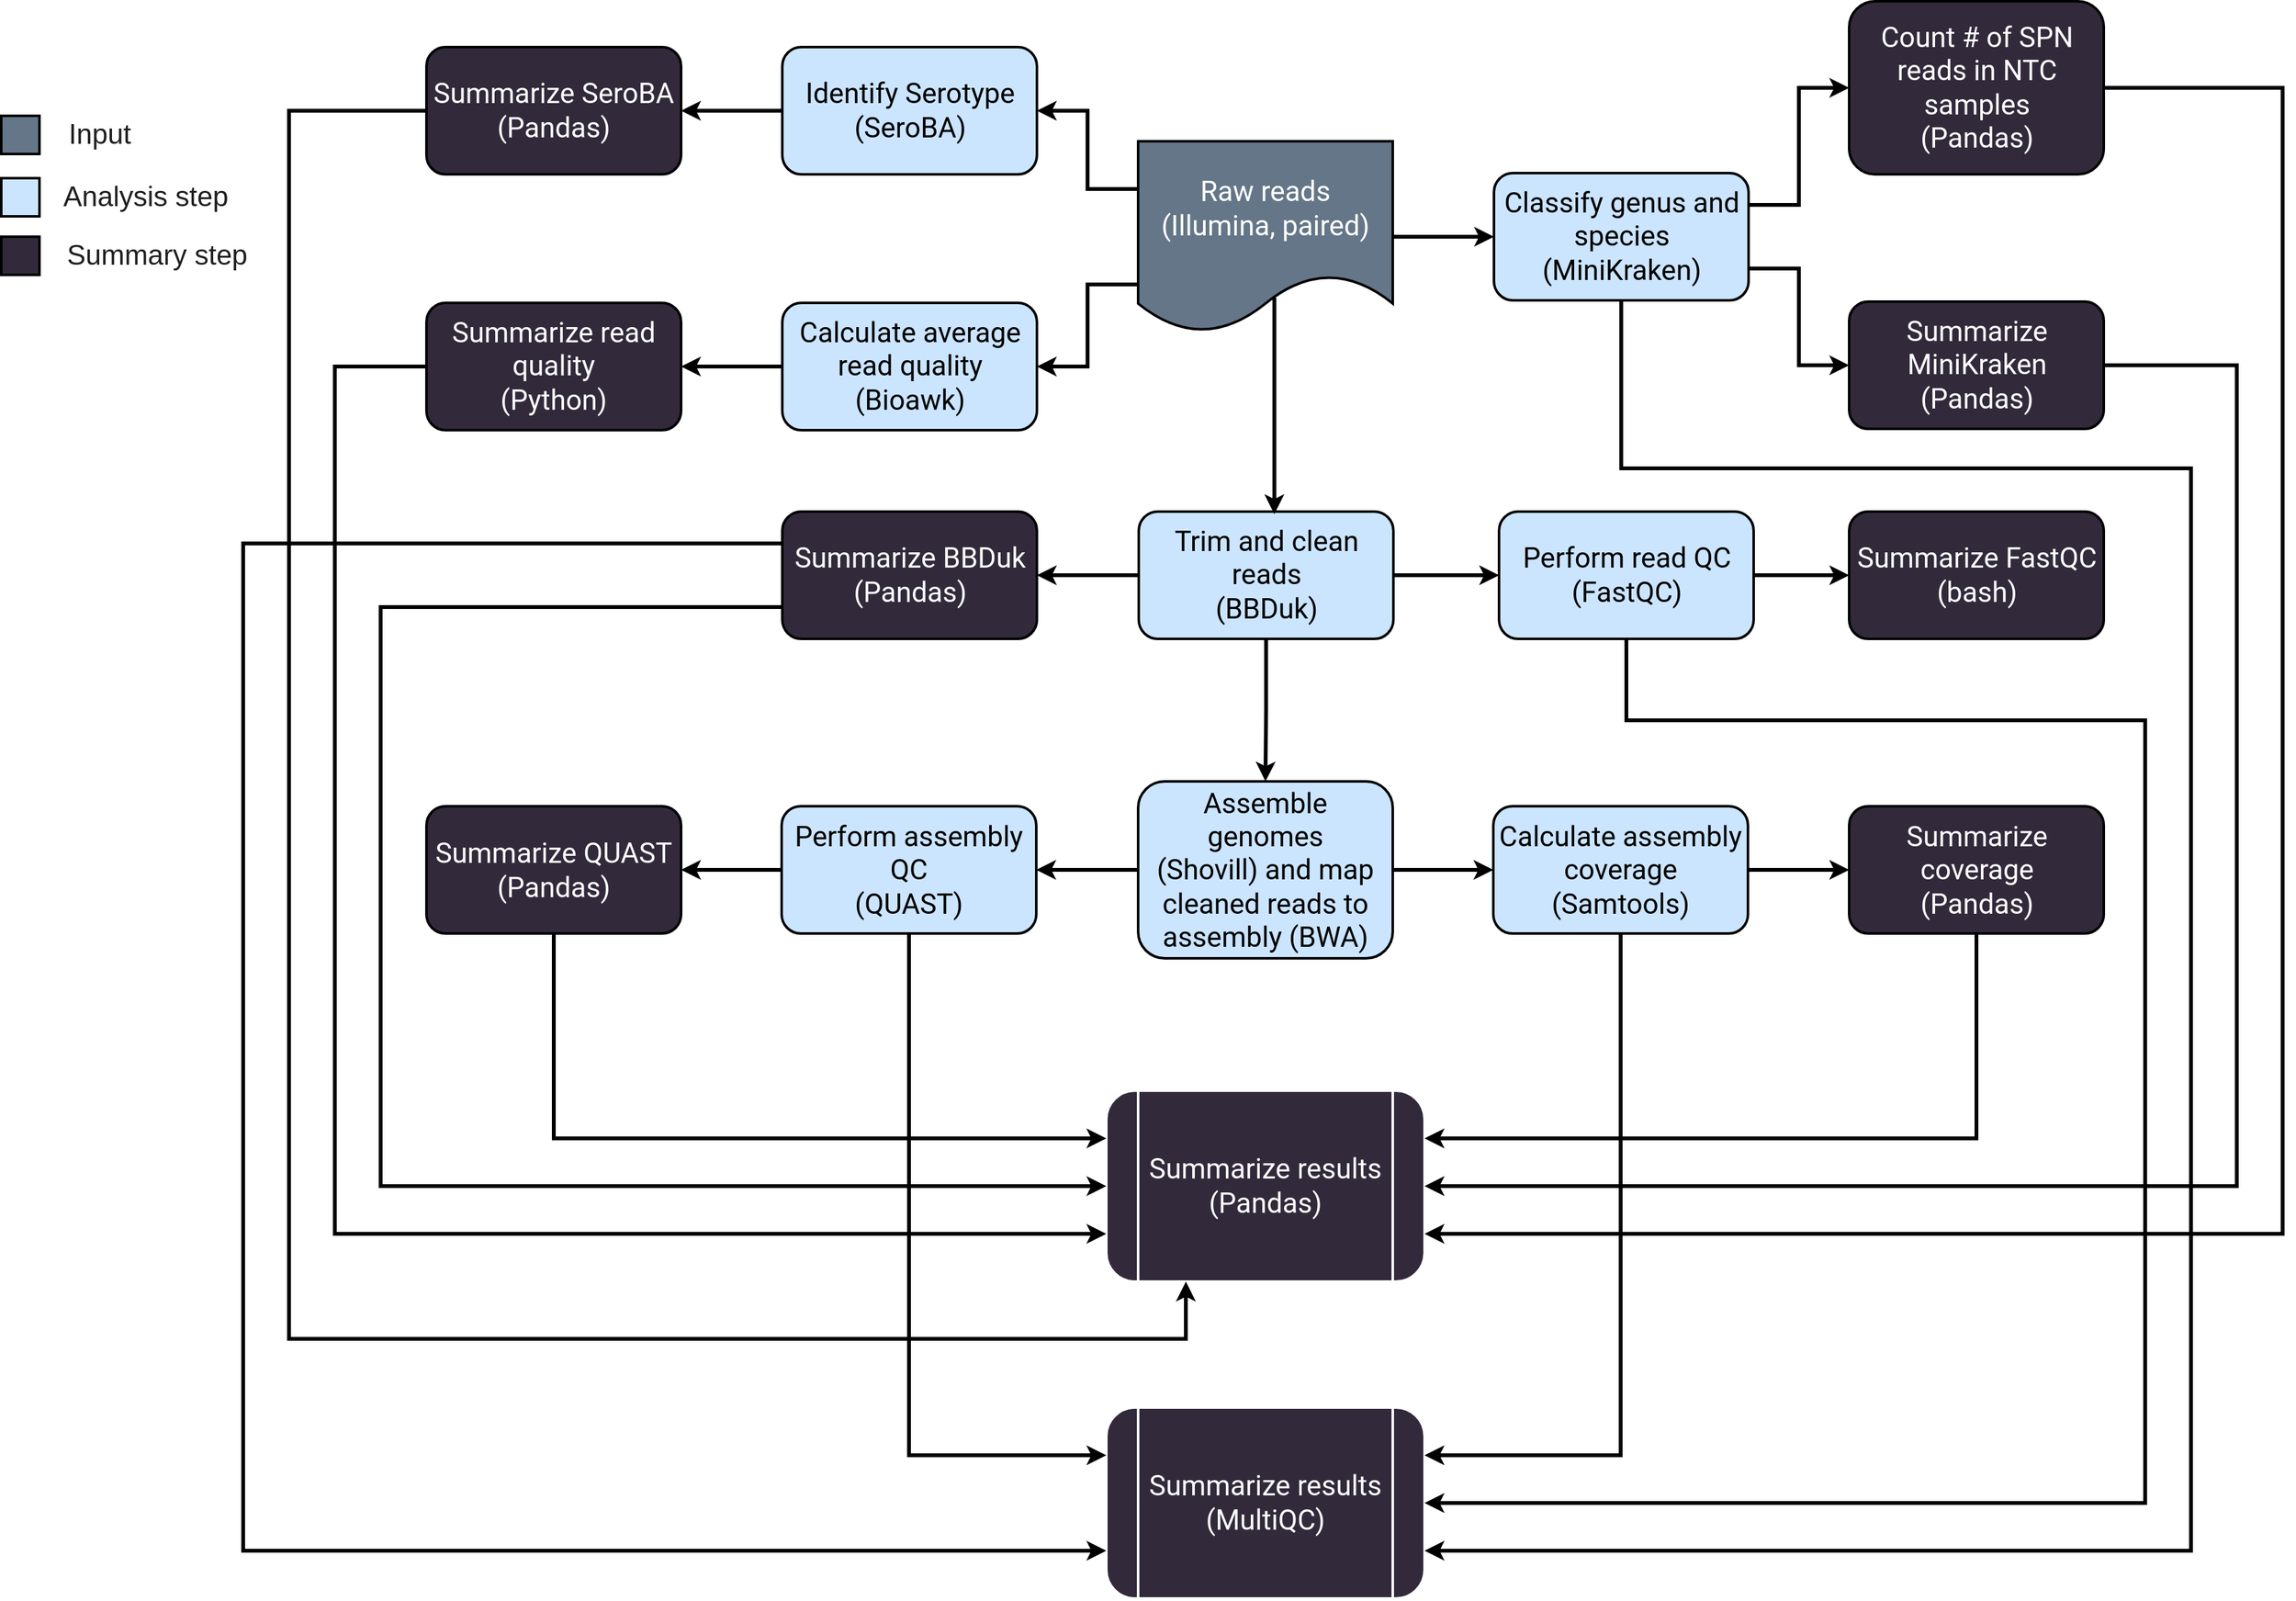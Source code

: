 <mxfile version="20.5.3" type="device"><diagram id="zaj-77zzGth_qm0ea0zi" name="Page-1"><mxGraphModel dx="3295" dy="1340" grid="1" gridSize="18" guides="1" tooltips="1" connect="1" arrows="1" fold="1" page="1" pageScale="1" pageWidth="700" pageHeight="1000" math="0" shadow="0"><root><mxCell id="0"/><mxCell id="1" parent="0"/><mxCell id="eSTzG9Dg9wsVzItm2bsZ-59" value="&lt;div style=&quot;font-size: 22px&quot;&gt;Summarize results&lt;br&gt;&lt;/div&gt;&lt;div style=&quot;font-size: 22px&quot;&gt;(Pandas)&lt;/div&gt;" style="shape=process;whiteSpace=wrap;html=1;backgroundOutline=1;rounded=1;fontSize=22;fillColor=#322A3B;strokeColor=#FFFFFF;fontFamily=Roboto;fontSource=https%3A%2F%2Ffonts.googleapis.com%2Fcss%3Ffamily%3DRoboto;strokeWidth=2;fontColor=#FFFFFF;" parent="1" vertex="1"><mxGeometry x="660" y="975" width="250" height="150" as="geometry"/></mxCell><mxCell id="bG7kF-eDyVyMRc1yQhHg-40" style="edgeStyle=orthogonalEdgeStyle;rounded=0;orthogonalLoop=1;jettySize=auto;html=1;exitX=1;exitY=0.5;exitDx=0;exitDy=0;entryX=0;entryY=0.5;entryDx=0;entryDy=0;strokeWidth=3;fontColor=#FFFFFF;" parent="1" edge="1"><mxGeometry relative="1" as="geometry"><mxPoint x="1115.5" y="553" as="sourcePoint"/></mxGeometry></mxCell><mxCell id="PkgLt4SOAebxEJz2yjH2-6" value="&lt;div style=&quot;font-size: 22px&quot;&gt;Summarize results&lt;br&gt;&lt;/div&gt;&lt;div style=&quot;font-size: 22px&quot;&gt;(MultiQC)&lt;br style=&quot;font-size: 22px&quot;&gt;&lt;/div&gt;" style="shape=process;whiteSpace=wrap;html=1;backgroundOutline=1;rounded=1;fontSize=22;fillColor=#322A3B;strokeColor=#FFFFFF;fontFamily=Roboto;fontSource=https%3A%2F%2Ffonts.googleapis.com%2Fcss%3Ffamily%3DRoboto;strokeWidth=2;fontColor=#FFFFFF;" parent="1" vertex="1"><mxGeometry x="660" y="1224" width="250" height="150" as="geometry"/></mxCell><mxCell id="x6H9U5aBABJWhcZHyBx3-19" style="edgeStyle=orthogonalEdgeStyle;rounded=0;orthogonalLoop=1;jettySize=auto;html=1;exitX=1;exitY=0.5;exitDx=0;exitDy=0;fontColor=#FFFFFF;strokeWidth=3;" edge="1" parent="1" source="eSTzG9Dg9wsVzItm2bsZ-28" target="eSTzG9Dg9wsVzItm2bsZ-5"><mxGeometry relative="1" as="geometry"/></mxCell><mxCell id="x6H9U5aBABJWhcZHyBx3-73" style="edgeStyle=orthogonalEdgeStyle;rounded=0;orthogonalLoop=1;jettySize=auto;html=1;exitX=0;exitY=0.25;exitDx=0;exitDy=0;entryX=1;entryY=0.5;entryDx=0;entryDy=0;strokeWidth=3;fontColor=#FFFFFF;" edge="1" parent="1" source="eSTzG9Dg9wsVzItm2bsZ-28" target="PkgLt4SOAebxEJz2yjH2-4"><mxGeometry relative="1" as="geometry"/></mxCell><mxCell id="x6H9U5aBABJWhcZHyBx3-74" style="edgeStyle=orthogonalEdgeStyle;rounded=0;orthogonalLoop=1;jettySize=auto;html=1;exitX=0;exitY=0.75;exitDx=0;exitDy=0;entryX=1;entryY=0.5;entryDx=0;entryDy=0;strokeWidth=3;fontColor=#FFFFFF;" edge="1" parent="1" source="eSTzG9Dg9wsVzItm2bsZ-28" target="PkgLt4SOAebxEJz2yjH2-30"><mxGeometry relative="1" as="geometry"/></mxCell><mxCell id="x6H9U5aBABJWhcZHyBx3-22" style="edgeStyle=orthogonalEdgeStyle;rounded=0;orthogonalLoop=1;jettySize=auto;html=1;exitX=1;exitY=0.5;exitDx=0;exitDy=0;entryX=0;entryY=0.5;entryDx=0;entryDy=0;strokeWidth=3;fontColor=#FFFFFF;" edge="1" parent="1" source="PkgLt4SOAebxEJz2yjH2-53" target="PkgLt4SOAebxEJz2yjH2-54"><mxGeometry relative="1" as="geometry"/></mxCell><mxCell id="x6H9U5aBABJWhcZHyBx3-101" style="edgeStyle=orthogonalEdgeStyle;rounded=0;orthogonalLoop=1;jettySize=auto;html=1;exitX=0.5;exitY=1;exitDx=0;exitDy=0;entryX=1;entryY=0.5;entryDx=0;entryDy=0;strokeWidth=3;fontFamily=Roboto;fontSource=https%3A%2F%2Ffonts.googleapis.com%2Fcss%3Ffamily%3DRoboto;fontSize=22;fontColor=#FFFFFF;" edge="1" parent="1" source="PkgLt4SOAebxEJz2yjH2-53" target="PkgLt4SOAebxEJz2yjH2-6"><mxGeometry relative="1" as="geometry"><Array as="points"><mxPoint x="1069" y="684"/><mxPoint x="1476" y="684"/><mxPoint x="1476" y="1299"/></Array></mxGeometry></mxCell><mxCell id="PkgLt4SOAebxEJz2yjH2-53" value="&lt;div style=&quot;font-size: 22px&quot;&gt;Perform read QC&lt;/div&gt;&lt;div style=&quot;font-size: 22px&quot;&gt;(FastQC)&lt;/div&gt;" style="rounded=1;whiteSpace=wrap;html=1;fontFamily=Roboto;fontSize=22;fillColor=#CCE5FF;strokeColor=#000000;flipH=0;fontSource=https%3A%2F%2Ffonts.googleapis.com%2Fcss%3Ffamily%3DRoboto;strokeWidth=2;" parent="1" vertex="1"><mxGeometry x="968.5" y="520" width="200" height="100" as="geometry"/></mxCell><mxCell id="PkgLt4SOAebxEJz2yjH2-54" value="&lt;font color=&quot;#FFFFFF&quot;&gt;Summarize FastQC (bash)&lt;/font&gt;" style="rounded=1;whiteSpace=wrap;html=1;fontFamily=Roboto;fontSize=22;fillColor=#322A3B;strokeColor=#000000;fontSource=https%3A%2F%2Ffonts.googleapis.com%2Fcss%3Ffamily%3DRoboto;strokeWidth=2;" parent="1" vertex="1"><mxGeometry x="1243.5" y="520" width="200" height="100" as="geometry"/></mxCell><mxCell id="x6H9U5aBABJWhcZHyBx3-5" value="" style="group" vertex="1" connectable="0" parent="1"><mxGeometry x="126" y="732" width="1317.5" height="139" as="geometry"/></mxCell><mxCell id="x6H9U5aBABJWhcZHyBx3-24" style="edgeStyle=orthogonalEdgeStyle;rounded=0;orthogonalLoop=1;jettySize=auto;html=1;exitX=0;exitY=0.5;exitDx=0;exitDy=0;entryX=1;entryY=0.5;entryDx=0;entryDy=0;strokeWidth=3;fontColor=#FFFFFF;" edge="1" parent="x6H9U5aBABJWhcZHyBx3-5" source="eSTzG9Dg9wsVzItm2bsZ-7" target="eSTzG9Dg9wsVzItm2bsZ-29"><mxGeometry relative="1" as="geometry"/></mxCell><mxCell id="x6H9U5aBABJWhcZHyBx3-26" style="edgeStyle=orthogonalEdgeStyle;rounded=0;orthogonalLoop=1;jettySize=auto;html=1;exitX=1;exitY=0.5;exitDx=0;exitDy=0;entryX=0;entryY=0.5;entryDx=0;entryDy=0;strokeWidth=3;fontColor=#FFFFFF;" edge="1" parent="x6H9U5aBABJWhcZHyBx3-5" source="eSTzG9Dg9wsVzItm2bsZ-7" target="PkgLt4SOAebxEJz2yjH2-21"><mxGeometry relative="1" as="geometry"/></mxCell><mxCell id="eSTzG9Dg9wsVzItm2bsZ-7" value="&lt;div&gt;Assemble &lt;br&gt;&lt;/div&gt;&lt;div&gt;genomes &lt;br&gt;&lt;/div&gt;&lt;div&gt;(Shovill) and map cleaned reads to assembly (BWA)&lt;br&gt;&lt;/div&gt;" style="rounded=1;whiteSpace=wrap;html=1;fontFamily=Roboto;fontSize=22;fillColor=#CCE5FF;strokeColor=#000000;fontSource=https%3A%2F%2Ffonts.googleapis.com%2Fcss%3Ffamily%3DRoboto;strokeWidth=2;" parent="x6H9U5aBABJWhcZHyBx3-5" vertex="1"><mxGeometry x="559" width="200" height="139" as="geometry"/></mxCell><mxCell id="x6H9U5aBABJWhcZHyBx3-25" style="edgeStyle=orthogonalEdgeStyle;rounded=0;orthogonalLoop=1;jettySize=auto;html=1;exitX=0;exitY=0.5;exitDx=0;exitDy=0;strokeWidth=3;fontColor=#FFFFFF;" edge="1" parent="x6H9U5aBABJWhcZHyBx3-5" source="eSTzG9Dg9wsVzItm2bsZ-29" target="PkgLt4SOAebxEJz2yjH2-23"><mxGeometry relative="1" as="geometry"/></mxCell><mxCell id="eSTzG9Dg9wsVzItm2bsZ-29" value="&lt;div&gt;Perform assembly QC&lt;/div&gt;&lt;div&gt;(QUAST)&lt;/div&gt;" style="rounded=1;whiteSpace=wrap;html=1;fontFamily=Roboto;fontSize=22;fillColor=#CCE5FF;strokeColor=#000000;fontSource=https%3A%2F%2Ffonts.googleapis.com%2Fcss%3Ffamily%3DRoboto;strokeWidth=2;" parent="x6H9U5aBABJWhcZHyBx3-5" vertex="1"><mxGeometry x="279" y="19.5" width="200" height="100" as="geometry"/></mxCell><mxCell id="PkgLt4SOAebxEJz2yjH2-21" value="Calculate assembly coverage (Samtools)" style="rounded=1;whiteSpace=wrap;html=1;fontFamily=Roboto;fontSize=22;fillColor=#CCE5FF;strokeColor=#000000;fontSource=https%3A%2F%2Ffonts.googleapis.com%2Fcss%3Ffamily%3DRoboto;strokeWidth=2;" parent="x6H9U5aBABJWhcZHyBx3-5" vertex="1"><mxGeometry x="838" y="19.5" width="200" height="100" as="geometry"/></mxCell><mxCell id="PkgLt4SOAebxEJz2yjH2-22" value="&lt;div&gt;&lt;font color=&quot;#FFFFFF&quot;&gt;Summarize coverage&lt;/font&gt;&lt;/div&gt;&lt;div&gt;&lt;font color=&quot;#FFFFFF&quot;&gt;(Pandas)&lt;/font&gt;&lt;/div&gt;" style="rounded=1;whiteSpace=wrap;html=1;fontFamily=Roboto;fontSize=22;fillColor=#322A3B;strokeColor=#000000;fontSource=https%3A%2F%2Ffonts.googleapis.com%2Fcss%3Ffamily%3DRoboto;strokeWidth=2;" parent="x6H9U5aBABJWhcZHyBx3-5" vertex="1"><mxGeometry x="1117.5" y="19.5" width="200" height="100" as="geometry"/></mxCell><mxCell id="PkgLt4SOAebxEJz2yjH2-23" value="&lt;div&gt;&lt;font color=&quot;#FFFFFF&quot;&gt;Summarize QUAST&lt;br&gt;&lt;/font&gt;&lt;/div&gt;&lt;div&gt;&lt;font color=&quot;#FFFFFF&quot;&gt;(Pandas)&lt;/font&gt;&lt;/div&gt;" style="rounded=1;whiteSpace=wrap;html=1;fontFamily=Roboto;fontSize=22;fillColor=#322A3B;strokeColor=#000000;fontSource=https%3A%2F%2Ffonts.googleapis.com%2Fcss%3Ffamily%3DRoboto;strokeWidth=2;" parent="x6H9U5aBABJWhcZHyBx3-5" vertex="1"><mxGeometry y="19.5" width="200" height="100" as="geometry"/></mxCell><mxCell id="PkgLt4SOAebxEJz2yjH2-65" style="edgeStyle=orthogonalEdgeStyle;rounded=0;orthogonalLoop=1;jettySize=auto;html=1;exitX=1;exitY=0.5;exitDx=0;exitDy=0;entryX=0;entryY=0.5;entryDx=0;entryDy=0;strokeWidth=3;" parent="x6H9U5aBABJWhcZHyBx3-5" source="PkgLt4SOAebxEJz2yjH2-21" target="PkgLt4SOAebxEJz2yjH2-22" edge="1"><mxGeometry relative="1" as="geometry"/></mxCell><mxCell id="x6H9U5aBABJWhcZHyBx3-105" style="edgeStyle=orthogonalEdgeStyle;rounded=0;orthogonalLoop=1;jettySize=auto;html=1;exitX=0;exitY=0.25;exitDx=0;exitDy=0;entryX=0;entryY=0.75;entryDx=0;entryDy=0;strokeWidth=3;fontFamily=Roboto;fontSource=https%3A%2F%2Ffonts.googleapis.com%2Fcss%3Ffamily%3DRoboto;fontSize=22;fontColor=#FFFFFF;" edge="1" parent="1" source="PkgLt4SOAebxEJz2yjH2-20" target="PkgLt4SOAebxEJz2yjH2-6"><mxGeometry relative="1" as="geometry"><Array as="points"><mxPoint x="-18" y="545"/><mxPoint x="-18" y="1336"/></Array></mxGeometry></mxCell><mxCell id="x6H9U5aBABJWhcZHyBx3-106" style="edgeStyle=orthogonalEdgeStyle;rounded=0;orthogonalLoop=1;jettySize=auto;html=1;exitX=0;exitY=0.75;exitDx=0;exitDy=0;entryX=0;entryY=0.5;entryDx=0;entryDy=0;strokeWidth=3;fontFamily=Roboto;fontSource=https%3A%2F%2Ffonts.googleapis.com%2Fcss%3Ffamily%3DRoboto;fontSize=22;fontColor=#FFFFFF;" edge="1" parent="1" source="PkgLt4SOAebxEJz2yjH2-20" target="eSTzG9Dg9wsVzItm2bsZ-59"><mxGeometry relative="1" as="geometry"><Array as="points"><mxPoint x="90" y="595"/><mxPoint x="90" y="1050"/></Array></mxGeometry></mxCell><mxCell id="PkgLt4SOAebxEJz2yjH2-20" value="&lt;div&gt;&lt;font color=&quot;#FFFFFF&quot;&gt;Summarize BBDuk&lt;br&gt;&lt;/font&gt;&lt;/div&gt;&lt;div&gt;&lt;font color=&quot;#FFFFFF&quot;&gt;(Pandas)&lt;/font&gt;&lt;/div&gt;" style="rounded=1;whiteSpace=wrap;html=1;fontFamily=Roboto;fontSize=22;fillColor=#322A3B;strokeColor=#000000;fontSource=https%3A%2F%2Ffonts.googleapis.com%2Fcss%3Ffamily%3DRoboto;strokeWidth=2;" parent="1" vertex="1"><mxGeometry x="405.5" y="520" width="200" height="100" as="geometry"/></mxCell><mxCell id="x6H9U5aBABJWhcZHyBx3-21" style="edgeStyle=orthogonalEdgeStyle;rounded=0;orthogonalLoop=1;jettySize=auto;html=1;exitX=1;exitY=0.5;exitDx=0;exitDy=0;strokeWidth=3;fontColor=#FFFFFF;" edge="1" parent="1" source="eSTzG9Dg9wsVzItm2bsZ-2" target="PkgLt4SOAebxEJz2yjH2-53"><mxGeometry relative="1" as="geometry"/></mxCell><mxCell id="x6H9U5aBABJWhcZHyBx3-23" style="edgeStyle=orthogonalEdgeStyle;rounded=0;orthogonalLoop=1;jettySize=auto;html=1;exitX=0;exitY=0.5;exitDx=0;exitDy=0;entryX=1;entryY=0.5;entryDx=0;entryDy=0;strokeWidth=3;fontColor=#FFFFFF;" edge="1" parent="1" source="eSTzG9Dg9wsVzItm2bsZ-2" target="PkgLt4SOAebxEJz2yjH2-20"><mxGeometry relative="1" as="geometry"/></mxCell><mxCell id="x6H9U5aBABJWhcZHyBx3-27" style="edgeStyle=orthogonalEdgeStyle;rounded=0;orthogonalLoop=1;jettySize=auto;html=1;exitX=0.5;exitY=1;exitDx=0;exitDy=0;entryX=0.5;entryY=0;entryDx=0;entryDy=0;strokeWidth=3;fontColor=#FFFFFF;" edge="1" parent="1" source="eSTzG9Dg9wsVzItm2bsZ-2" target="eSTzG9Dg9wsVzItm2bsZ-7"><mxGeometry relative="1" as="geometry"/></mxCell><mxCell id="eSTzG9Dg9wsVzItm2bsZ-2" value="&lt;div&gt;Trim and clean reads&lt;/div&gt;&lt;div&gt;(BBDuk)&lt;/div&gt;" style="rounded=1;whiteSpace=wrap;html=1;fontFamily=Roboto;fontSize=22;fillColor=#CCE5FF;strokeColor=#000000;flipH=0;fontSource=https%3A%2F%2Ffonts.googleapis.com%2Fcss%3Ffamily%3DRoboto;strokeWidth=2;" parent="1" vertex="1"><mxGeometry x="685.5" y="520" width="200" height="100" as="geometry"/></mxCell><mxCell id="x6H9U5aBABJWhcZHyBx3-2" style="edgeStyle=orthogonalEdgeStyle;rounded=0;orthogonalLoop=1;jettySize=auto;html=1;exitX=0.5;exitY=1;exitDx=0;exitDy=0;fontColor=#FFFFFF;" edge="1" parent="1" source="PkgLt4SOAebxEJz2yjH2-20" target="PkgLt4SOAebxEJz2yjH2-20"><mxGeometry relative="1" as="geometry"/></mxCell><mxCell id="x6H9U5aBABJWhcZHyBx3-31" style="edgeStyle=orthogonalEdgeStyle;rounded=0;orthogonalLoop=1;jettySize=auto;html=1;exitX=0.5;exitY=1;exitDx=0;exitDy=0;entryX=1;entryY=0.25;entryDx=0;entryDy=0;strokeWidth=3;fontColor=#FFFFFF;" edge="1" parent="1" source="PkgLt4SOAebxEJz2yjH2-22" target="eSTzG9Dg9wsVzItm2bsZ-59"><mxGeometry relative="1" as="geometry"/></mxCell><mxCell id="x6H9U5aBABJWhcZHyBx3-40" style="edgeStyle=orthogonalEdgeStyle;rounded=0;orthogonalLoop=1;jettySize=auto;html=1;exitX=1;exitY=0.5;exitDx=0;exitDy=0;entryX=1;entryY=0.75;entryDx=0;entryDy=0;strokeWidth=3;fontColor=#FFFFFF;" edge="1" parent="1" source="x6H9U5aBABJWhcZHyBx3-1" target="eSTzG9Dg9wsVzItm2bsZ-59"><mxGeometry relative="1" as="geometry"><Array as="points"><mxPoint x="1584" y="187"/><mxPoint x="1584" y="1088"/></Array></mxGeometry></mxCell><mxCell id="x6H9U5aBABJWhcZHyBx3-3" value="" style="group" vertex="1" connectable="0" parent="1"><mxGeometry x="1243.5" y="119" width="200" height="336" as="geometry"/></mxCell><mxCell id="bG7kF-eDyVyMRc1yQhHg-4" value="&lt;div&gt;&lt;font color=&quot;#FFFFFF&quot;&gt;Summarize MiniKraken&lt;br&gt;&lt;/font&gt;&lt;/div&gt;&lt;div&gt;&lt;font color=&quot;#FFFFFF&quot;&gt;(Pandas)&lt;/font&gt;&lt;/div&gt;" style="rounded=1;whiteSpace=wrap;html=1;fontFamily=Roboto;fontSize=22;fillColor=#322A3B;strokeColor=#000000;fontSource=https%3A%2F%2Ffonts.googleapis.com%2Fcss%3Ffamily%3DRoboto;strokeWidth=2;" parent="x6H9U5aBABJWhcZHyBx3-3" vertex="1"><mxGeometry y="236" width="200" height="100" as="geometry"/></mxCell><mxCell id="x6H9U5aBABJWhcZHyBx3-1" value="&lt;div style=&quot;font-size: 22px&quot;&gt;Count # of SPN reads in NTC samples&lt;br&gt;&lt;/div&gt;&lt;div style=&quot;font-size: 22px&quot;&gt;(Pandas)&lt;br style=&quot;font-size: 22px&quot;&gt;&lt;/div&gt;" style="rounded=1;whiteSpace=wrap;html=1;fontFamily=Roboto;fontSize=22;fillColor=#322A3B;strokeColor=#000000;flipH=0;fontSource=https%3A%2F%2Ffonts.googleapis.com%2Fcss%3Ffamily%3DRoboto;strokeWidth=2;fontColor=#FFFFFF;" vertex="1" parent="x6H9U5aBABJWhcZHyBx3-3"><mxGeometry width="200" height="136" as="geometry"/></mxCell><mxCell id="x6H9U5aBABJWhcZHyBx3-102" style="edgeStyle=orthogonalEdgeStyle;rounded=0;orthogonalLoop=1;jettySize=auto;html=1;exitX=0.5;exitY=1;exitDx=0;exitDy=0;entryX=1;entryY=0.75;entryDx=0;entryDy=0;strokeWidth=3;fontFamily=Roboto;fontSource=https%3A%2F%2Ffonts.googleapis.com%2Fcss%3Ffamily%3DRoboto;fontSize=22;fontColor=#FFFFFF;" edge="1" parent="1" source="eSTzG9Dg9wsVzItm2bsZ-5" target="PkgLt4SOAebxEJz2yjH2-6"><mxGeometry relative="1" as="geometry"><Array as="points"><mxPoint x="1065" y="486"/><mxPoint x="1512" y="486"/><mxPoint x="1512" y="1336"/></Array></mxGeometry></mxCell><mxCell id="eSTzG9Dg9wsVzItm2bsZ-5" value="&lt;div style=&quot;font-size: 22px&quot;&gt;Classify genus and species&lt;br&gt;&lt;/div&gt;&lt;div style=&quot;font-size: 22px&quot;&gt;(MiniKraken)&lt;br style=&quot;font-size: 22px&quot;&gt;&lt;/div&gt;" style="rounded=1;whiteSpace=wrap;html=1;fontFamily=Roboto;fontSize=22;fillColor=#CCE5FF;strokeColor=#000000;flipH=0;fontSource=https%3A%2F%2Ffonts.googleapis.com%2Fcss%3Ffamily%3DRoboto;strokeWidth=2;" parent="1" vertex="1"><mxGeometry x="964.5" y="254" width="200" height="100" as="geometry"/></mxCell><mxCell id="x6H9U5aBABJWhcZHyBx3-10" style="edgeStyle=orthogonalEdgeStyle;rounded=0;orthogonalLoop=1;jettySize=auto;html=1;exitX=1;exitY=0.25;exitDx=0;exitDy=0;fontColor=#FFFFFF;strokeWidth=3;" edge="1" parent="1" source="eSTzG9Dg9wsVzItm2bsZ-5" target="x6H9U5aBABJWhcZHyBx3-1"><mxGeometry relative="1" as="geometry"/></mxCell><mxCell id="x6H9U5aBABJWhcZHyBx3-11" style="edgeStyle=orthogonalEdgeStyle;rounded=0;orthogonalLoop=1;jettySize=auto;html=1;exitX=1;exitY=0.75;exitDx=0;exitDy=0;entryX=0;entryY=0.5;entryDx=0;entryDy=0;fontColor=#FFFFFF;strokeWidth=3;" edge="1" parent="1" source="eSTzG9Dg9wsVzItm2bsZ-5" target="bG7kF-eDyVyMRc1yQhHg-4"><mxGeometry relative="1" as="geometry"/></mxCell><mxCell id="x6H9U5aBABJWhcZHyBx3-72" value="" style="group" vertex="1" connectable="0" parent="1"><mxGeometry x="126" y="155" width="479.5" height="301" as="geometry"/></mxCell><mxCell id="PkgLt4SOAebxEJz2yjH2-5" value="&lt;div&gt;&lt;font color=&quot;#FFFFFF&quot;&gt;Summarize SeroBA&lt;br&gt;&lt;/font&gt;&lt;/div&gt;&lt;div&gt;&lt;font color=&quot;#FFFFFF&quot;&gt;(Pandas)&lt;/font&gt;&lt;/div&gt;" style="rounded=1;whiteSpace=wrap;html=1;fontFamily=Roboto;fontSize=22;fillColor=#322A3B;strokeColor=#000000;fontSource=https%3A%2F%2Ffonts.googleapis.com%2Fcss%3Ffamily%3DRoboto;strokeWidth=2;container=0;" parent="x6H9U5aBABJWhcZHyBx3-72" vertex="1"><mxGeometry width="200" height="100" as="geometry"/></mxCell><mxCell id="x6H9U5aBABJWhcZHyBx3-75" style="edgeStyle=orthogonalEdgeStyle;rounded=0;orthogonalLoop=1;jettySize=auto;html=1;exitX=0;exitY=0.5;exitDx=0;exitDy=0;entryX=1;entryY=0.5;entryDx=0;entryDy=0;strokeWidth=3;fontColor=#FFFFFF;" edge="1" parent="x6H9U5aBABJWhcZHyBx3-72" source="PkgLt4SOAebxEJz2yjH2-4" target="PkgLt4SOAebxEJz2yjH2-5"><mxGeometry relative="1" as="geometry"/></mxCell><mxCell id="PkgLt4SOAebxEJz2yjH2-4" value="Identify Serotype (SeroBA)" style="rounded=1;whiteSpace=wrap;html=1;fontFamily=Roboto;fontSize=22;fillColor=#CCE5FF;strokeColor=#000000;fontSource=https%3A%2F%2Ffonts.googleapis.com%2Fcss%3Ffamily%3DRoboto;strokeWidth=2;container=0;" parent="x6H9U5aBABJWhcZHyBx3-72" vertex="1"><mxGeometry x="279.5" width="200" height="100" as="geometry"/></mxCell><mxCell id="PkgLt4SOAebxEJz2yjH2-29" value="&lt;div&gt;&lt;font color=&quot;#FFFFFF&quot;&gt;Summarize read quality&lt;/font&gt;&lt;/div&gt;&lt;div&gt;&lt;font color=&quot;#FFFFFF&quot;&gt;(Python)&lt;/font&gt;&lt;/div&gt;" style="rounded=1;whiteSpace=wrap;html=1;fontFamily=Roboto;fontSize=22;fillColor=#322A3B;strokeColor=#000000;fontSource=https%3A%2F%2Ffonts.googleapis.com%2Fcss%3Ffamily%3DRoboto;strokeWidth=2;container=0;" parent="x6H9U5aBABJWhcZHyBx3-72" vertex="1"><mxGeometry y="201" width="200" height="100" as="geometry"/></mxCell><mxCell id="x6H9U5aBABJWhcZHyBx3-76" style="edgeStyle=orthogonalEdgeStyle;rounded=0;orthogonalLoop=1;jettySize=auto;html=1;exitX=0;exitY=0.5;exitDx=0;exitDy=0;strokeWidth=3;fontColor=#FFFFFF;" edge="1" parent="x6H9U5aBABJWhcZHyBx3-72" source="PkgLt4SOAebxEJz2yjH2-30" target="PkgLt4SOAebxEJz2yjH2-29"><mxGeometry relative="1" as="geometry"/></mxCell><mxCell id="PkgLt4SOAebxEJz2yjH2-30" value="&lt;div style=&quot;font-size: 22px&quot;&gt;Calculate average read quality&lt;br&gt;&lt;/div&gt;&lt;div style=&quot;font-size: 22px&quot;&gt;(Bioawk)&lt;br style=&quot;font-size: 22px&quot;&gt;&lt;/div&gt;" style="rounded=1;whiteSpace=wrap;html=1;fontFamily=Roboto;fontSize=22;fillColor=#CCE5FF;strokeColor=#000000;fontSource=https%3A%2F%2Ffonts.googleapis.com%2Fcss%3Ffamily%3DRoboto;strokeWidth=2;container=0;" parent="x6H9U5aBABJWhcZHyBx3-72" vertex="1"><mxGeometry x="279.5" y="201" width="200" height="100" as="geometry"/></mxCell><mxCell id="x6H9U5aBABJWhcZHyBx3-78" style="edgeStyle=orthogonalEdgeStyle;rounded=0;orthogonalLoop=1;jettySize=auto;html=1;exitX=0;exitY=0.5;exitDx=0;exitDy=0;entryX=0;entryY=0.75;entryDx=0;entryDy=0;strokeWidth=3;fontColor=#FFFFFF;" edge="1" parent="1" source="PkgLt4SOAebxEJz2yjH2-29" target="eSTzG9Dg9wsVzItm2bsZ-59"><mxGeometry relative="1" as="geometry"><Array as="points"><mxPoint x="54" y="406"/><mxPoint x="54" y="1088"/></Array></mxGeometry></mxCell><mxCell id="x6H9U5aBABJWhcZHyBx3-79" style="edgeStyle=orthogonalEdgeStyle;rounded=0;orthogonalLoop=1;jettySize=auto;html=1;exitX=0;exitY=0.5;exitDx=0;exitDy=0;entryX=0.25;entryY=1;entryDx=0;entryDy=0;strokeWidth=3;fontColor=#FFFFFF;" edge="1" parent="1" source="PkgLt4SOAebxEJz2yjH2-5" target="eSTzG9Dg9wsVzItm2bsZ-59"><mxGeometry relative="1" as="geometry"><Array as="points"><mxPoint x="18" y="205"/><mxPoint x="18" y="1170"/><mxPoint x="723" y="1170"/></Array></mxGeometry></mxCell><mxCell id="x6H9U5aBABJWhcZHyBx3-89" value="" style="group" vertex="1" connectable="0" parent="1"><mxGeometry x="-208" y="206" width="212" height="131" as="geometry"/></mxCell><mxCell id="pc77ESJ51tyzvKWDY_2_-42" value="Summary step" style="text;html=1;align=center;verticalAlign=middle;resizable=0;points=[];autosize=1;strokeColor=none;fillColor=none;fontColor=#1F1F1F;fontSize=22;" parent="x6H9U5aBABJWhcZHyBx3-89" vertex="1"><mxGeometry x="32" y="95" width="180" height="36" as="geometry"/></mxCell><mxCell id="x6H9U5aBABJWhcZHyBx3-88" value="" style="group" vertex="1" connectable="0" parent="x6H9U5aBABJWhcZHyBx3-89"><mxGeometry width="194" height="128" as="geometry"/></mxCell><mxCell id="pc77ESJ51tyzvKWDY_2_-37" value="" style="rounded=0;whiteSpace=wrap;html=1;fontFamily=Roboto;fontSize=22;fillColor=#cce5ff;strokeColor=#000000;fontSource=https%3A%2F%2Ffonts.googleapis.com%2Fcss%3Ffamily%3DRoboto;strokeWidth=2;" parent="x6H9U5aBABJWhcZHyBx3-88" vertex="1"><mxGeometry y="52" width="30" height="30" as="geometry"/></mxCell><mxCell id="pc77ESJ51tyzvKWDY_2_-35" value="" style="rounded=0;whiteSpace=wrap;html=1;fontFamily=Roboto;fontSize=22;fillColor=#322A3B;strokeColor=#000000;fontSource=https%3A%2F%2Ffonts.googleapis.com%2Fcss%3Ffamily%3DRoboto;strokeWidth=2;" parent="x6H9U5aBABJWhcZHyBx3-88" vertex="1"><mxGeometry y="98" width="30" height="30" as="geometry"/></mxCell><mxCell id="pc77ESJ51tyzvKWDY_2_-36" value="" style="rounded=0;whiteSpace=wrap;html=1;fontFamily=Roboto;fontSize=22;fillColor=#647687;strokeColor=#000000;fontSource=https%3A%2F%2Ffonts.googleapis.com%2Fcss%3Ffamily%3DRoboto;strokeWidth=2;fontColor=#ffffff;" parent="x6H9U5aBABJWhcZHyBx3-88" vertex="1"><mxGeometry y="3" width="30" height="30" as="geometry"/></mxCell><mxCell id="pc77ESJ51tyzvKWDY_2_-41" value="&lt;div style=&quot;font-size: 22px;&quot; align=&quot;center&quot;&gt;Analysis step&lt;/div&gt;" style="text;html=1;align=center;verticalAlign=middle;resizable=0;points=[];autosize=1;strokeColor=none;fillColor=none;fontColor=#1F1F1F;fontSize=22;" parent="x6H9U5aBABJWhcZHyBx3-88" vertex="1"><mxGeometry x="32" y="49" width="162" height="36" as="geometry"/></mxCell><mxCell id="x6H9U5aBABJWhcZHyBx3-87" value="&lt;div style=&quot;font-size: 22px;&quot; align=&quot;center&quot;&gt;Input&lt;/div&gt;" style="text;html=1;align=center;verticalAlign=middle;resizable=0;points=[];autosize=1;strokeColor=none;fillColor=none;fontColor=#1F1F1F;fontSize=22;" vertex="1" parent="x6H9U5aBABJWhcZHyBx3-88"><mxGeometry x="32" width="90" height="36" as="geometry"/></mxCell><mxCell id="x6H9U5aBABJWhcZHyBx3-96" value="" style="group" vertex="1" connectable="0" parent="1"><mxGeometry x="685" y="229" width="200" height="293" as="geometry"/></mxCell><mxCell id="eSTzG9Dg9wsVzItm2bsZ-28" value="&lt;div style=&quot;font-size: 22px&quot;&gt;Raw reads&lt;br style=&quot;font-size: 22px&quot;&gt;&lt;/div&gt;&lt;div style=&quot;font-size: 22px&quot;&gt;(Illumina, paired)&lt;br style=&quot;font-size: 22px&quot;&gt;&lt;/div&gt;" style="shape=document;whiteSpace=wrap;html=1;boundedLbl=1;rounded=1;fontSize=22;fillColor=#647687;strokeColor=#000000;fontFamily=Roboto;fontSource=https%3A%2F%2Ffonts.googleapis.com%2Fcss%3Ffamily%3DRoboto;strokeWidth=2;fontColor=#ffffff;" parent="x6H9U5aBABJWhcZHyBx3-96" vertex="1"><mxGeometry width="200" height="150" as="geometry"/></mxCell><mxCell id="x6H9U5aBABJWhcZHyBx3-95" value="" style="endArrow=classic;html=1;rounded=0;strokeWidth=3;fontFamily=Roboto;fontSource=https%3A%2F%2Ffonts.googleapis.com%2Fcss%3Ffamily%3DRoboto;fontSize=22;fontColor=#FFFFFF;" edge="1" parent="x6H9U5aBABJWhcZHyBx3-96"><mxGeometry width="50" height="50" relative="1" as="geometry"><mxPoint x="107" y="123" as="sourcePoint"/><mxPoint x="107" y="293" as="targetPoint"/></mxGeometry></mxCell><mxCell id="x6H9U5aBABJWhcZHyBx3-100" style="edgeStyle=orthogonalEdgeStyle;rounded=0;orthogonalLoop=1;jettySize=auto;html=1;exitX=0.5;exitY=1;exitDx=0;exitDy=0;entryX=1;entryY=0.25;entryDx=0;entryDy=0;strokeWidth=3;fontFamily=Roboto;fontSource=https%3A%2F%2Ffonts.googleapis.com%2Fcss%3Ffamily%3DRoboto;fontSize=22;fontColor=#FFFFFF;" edge="1" parent="1" source="PkgLt4SOAebxEJz2yjH2-21" target="PkgLt4SOAebxEJz2yjH2-6"><mxGeometry relative="1" as="geometry"/></mxCell><mxCell id="x6H9U5aBABJWhcZHyBx3-109" style="edgeStyle=orthogonalEdgeStyle;rounded=0;orthogonalLoop=1;jettySize=auto;html=1;exitX=0.5;exitY=1;exitDx=0;exitDy=0;entryX=0;entryY=0.25;entryDx=0;entryDy=0;strokeWidth=3;fontFamily=Roboto;fontSource=https%3A%2F%2Ffonts.googleapis.com%2Fcss%3Ffamily%3DRoboto;fontSize=22;fontColor=#FFFFFF;" edge="1" parent="1" source="PkgLt4SOAebxEJz2yjH2-23" target="eSTzG9Dg9wsVzItm2bsZ-59"><mxGeometry relative="1" as="geometry"/></mxCell><mxCell id="x6H9U5aBABJWhcZHyBx3-110" style="edgeStyle=orthogonalEdgeStyle;rounded=0;orthogonalLoop=1;jettySize=auto;html=1;exitX=0.5;exitY=1;exitDx=0;exitDy=0;entryX=0;entryY=0.25;entryDx=0;entryDy=0;strokeWidth=3;fontFamily=Roboto;fontSource=https%3A%2F%2Ffonts.googleapis.com%2Fcss%3Ffamily%3DRoboto;fontSize=22;fontColor=#FFFFFF;" edge="1" parent="1" source="eSTzG9Dg9wsVzItm2bsZ-29" target="PkgLt4SOAebxEJz2yjH2-6"><mxGeometry relative="1" as="geometry"/></mxCell><mxCell id="x6H9U5aBABJWhcZHyBx3-111" style="edgeStyle=orthogonalEdgeStyle;rounded=0;orthogonalLoop=1;jettySize=auto;html=1;exitX=1;exitY=0.5;exitDx=0;exitDy=0;entryX=1;entryY=0.5;entryDx=0;entryDy=0;strokeWidth=3;fontFamily=Roboto;fontSource=https%3A%2F%2Ffonts.googleapis.com%2Fcss%3Ffamily%3DRoboto;fontSize=22;fontColor=#FFFFFF;" edge="1" parent="1" source="bG7kF-eDyVyMRc1yQhHg-4" target="eSTzG9Dg9wsVzItm2bsZ-59"><mxGeometry relative="1" as="geometry"><Array as="points"><mxPoint x="1548" y="405"/><mxPoint x="1548" y="1050"/></Array></mxGeometry></mxCell></root></mxGraphModel></diagram></mxfile>